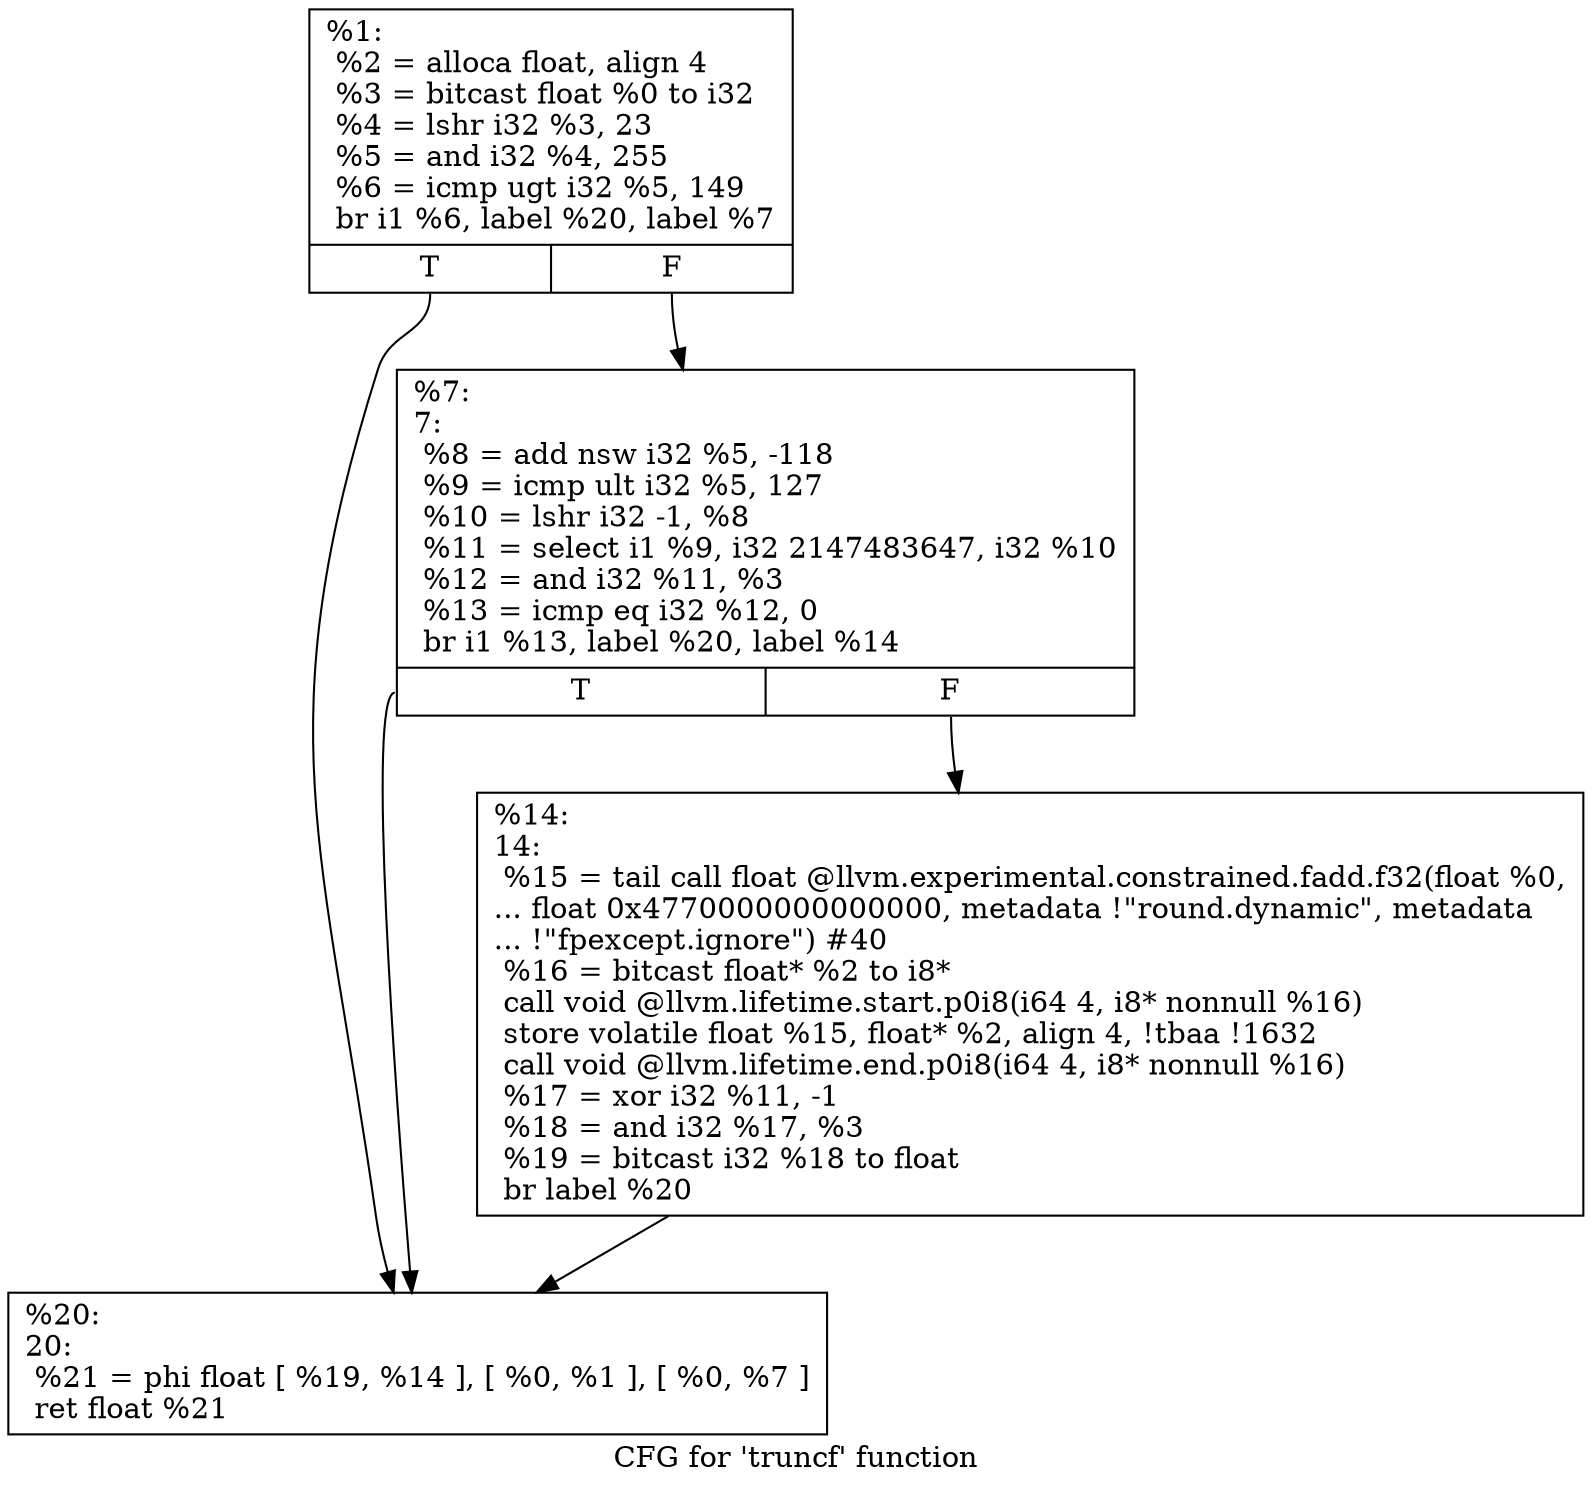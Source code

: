 digraph "CFG for 'truncf' function" {
	label="CFG for 'truncf' function";

	Node0x1ff9290 [shape=record,label="{%1:\l  %2 = alloca float, align 4\l  %3 = bitcast float %0 to i32\l  %4 = lshr i32 %3, 23\l  %5 = and i32 %4, 255\l  %6 = icmp ugt i32 %5, 149\l  br i1 %6, label %20, label %7\l|{<s0>T|<s1>F}}"];
	Node0x1ff9290:s0 -> Node0x1ff93e0;
	Node0x1ff9290:s1 -> Node0x1ff9340;
	Node0x1ff9340 [shape=record,label="{%7:\l7:                                                \l  %8 = add nsw i32 %5, -118\l  %9 = icmp ult i32 %5, 127\l  %10 = lshr i32 -1, %8\l  %11 = select i1 %9, i32 2147483647, i32 %10\l  %12 = and i32 %11, %3\l  %13 = icmp eq i32 %12, 0\l  br i1 %13, label %20, label %14\l|{<s0>T|<s1>F}}"];
	Node0x1ff9340:s0 -> Node0x1ff93e0;
	Node0x1ff9340:s1 -> Node0x1ff9390;
	Node0x1ff9390 [shape=record,label="{%14:\l14:                                               \l  %15 = tail call float @llvm.experimental.constrained.fadd.f32(float %0,\l... float 0x4770000000000000, metadata !\"round.dynamic\", metadata\l... !\"fpexcept.ignore\") #40\l  %16 = bitcast float* %2 to i8*\l  call void @llvm.lifetime.start.p0i8(i64 4, i8* nonnull %16)\l  store volatile float %15, float* %2, align 4, !tbaa !1632\l  call void @llvm.lifetime.end.p0i8(i64 4, i8* nonnull %16)\l  %17 = xor i32 %11, -1\l  %18 = and i32 %17, %3\l  %19 = bitcast i32 %18 to float\l  br label %20\l}"];
	Node0x1ff9390 -> Node0x1ff93e0;
	Node0x1ff93e0 [shape=record,label="{%20:\l20:                                               \l  %21 = phi float [ %19, %14 ], [ %0, %1 ], [ %0, %7 ]\l  ret float %21\l}"];
}
